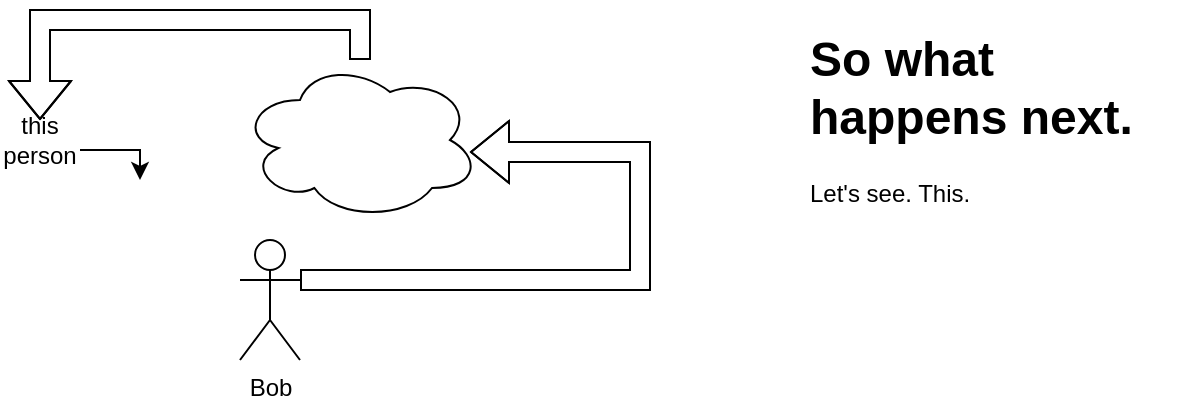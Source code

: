 <mxfile version="10.6.6" type="github"><diagram id="eKaFj2lpdVhwGHv7bXNh" name="Page-1"><mxGraphModel dx="862" dy="368" grid="1" gridSize="10" guides="1" tooltips="1" connect="1" arrows="1" fold="1" page="1" pageScale="1" pageWidth="850" pageHeight="1100" math="0" shadow="0"><root><mxCell id="0"/><mxCell id="1" parent="0"/><mxCell id="9uWBMBiVBjIlMTkKJikj-6" style="edgeStyle=orthogonalEdgeStyle;shape=flexArrow;rounded=0;orthogonalLoop=1;jettySize=auto;html=1;exitX=1;exitY=0.333;exitDx=0;exitDy=0;exitPerimeter=0;" edge="1" parent="1" source="9uWBMBiVBjIlMTkKJikj-1"><mxGeometry relative="1" as="geometry"><mxPoint x="295" y="266" as="targetPoint"/><Array as="points"><mxPoint x="380" y="330"/><mxPoint x="380" y="266"/></Array></mxGeometry></mxCell><mxCell id="9uWBMBiVBjIlMTkKJikj-1" value="Bob" style="shape=umlActor;verticalLabelPosition=bottom;labelBackgroundColor=#ffffff;verticalAlign=top;html=1;outlineConnect=0;" vertex="1" parent="1"><mxGeometry x="180" y="310" width="30" height="60" as="geometry"/></mxCell><mxCell id="9uWBMBiVBjIlMTkKJikj-3" style="edgeStyle=orthogonalEdgeStyle;rounded=0;orthogonalLoop=1;jettySize=auto;html=1;exitX=1;exitY=0.75;exitDx=0;exitDy=0;" edge="1" parent="1" source="9uWBMBiVBjIlMTkKJikj-2"><mxGeometry relative="1" as="geometry"><mxPoint x="130" y="280" as="targetPoint"/></mxGeometry></mxCell><mxCell id="9uWBMBiVBjIlMTkKJikj-2" value="this person" style="text;html=1;strokeColor=none;fillColor=none;align=center;verticalAlign=middle;whiteSpace=wrap;rounded=0;" vertex="1" parent="1"><mxGeometry x="60" y="250" width="40" height="20" as="geometry"/></mxCell><mxCell id="9uWBMBiVBjIlMTkKJikj-5" value="" style="edgeStyle=orthogonalEdgeStyle;shape=flexArrow;rounded=0;orthogonalLoop=1;jettySize=auto;html=1;" edge="1" parent="1" source="9uWBMBiVBjIlMTkKJikj-4" target="9uWBMBiVBjIlMTkKJikj-2"><mxGeometry relative="1" as="geometry"><Array as="points"><mxPoint x="240" y="200"/><mxPoint x="80" y="200"/></Array></mxGeometry></mxCell><mxCell id="9uWBMBiVBjIlMTkKJikj-4" value="" style="ellipse;shape=cloud;whiteSpace=wrap;html=1;" vertex="1" parent="1"><mxGeometry x="180" y="220" width="120" height="80" as="geometry"/></mxCell><mxCell id="9uWBMBiVBjIlMTkKJikj-7" value="&lt;h1&gt;So what happens next.&lt;/h1&gt;&lt;div&gt;Let's see. This.&lt;/div&gt;" style="text;html=1;strokeColor=none;fillColor=none;spacing=5;spacingTop=-20;whiteSpace=wrap;overflow=hidden;rounded=0;" vertex="1" parent="1"><mxGeometry x="460" y="200" width="190" height="120" as="geometry"/></mxCell></root></mxGraphModel></diagram></mxfile>